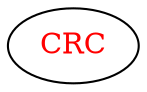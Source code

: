 digraph dependencyGraph {
 concentrate=true;
 ranksep="2.0";
 rankdir="LR"; 
 splines="ortho";
"CRC" [fontcolor="red"];
}